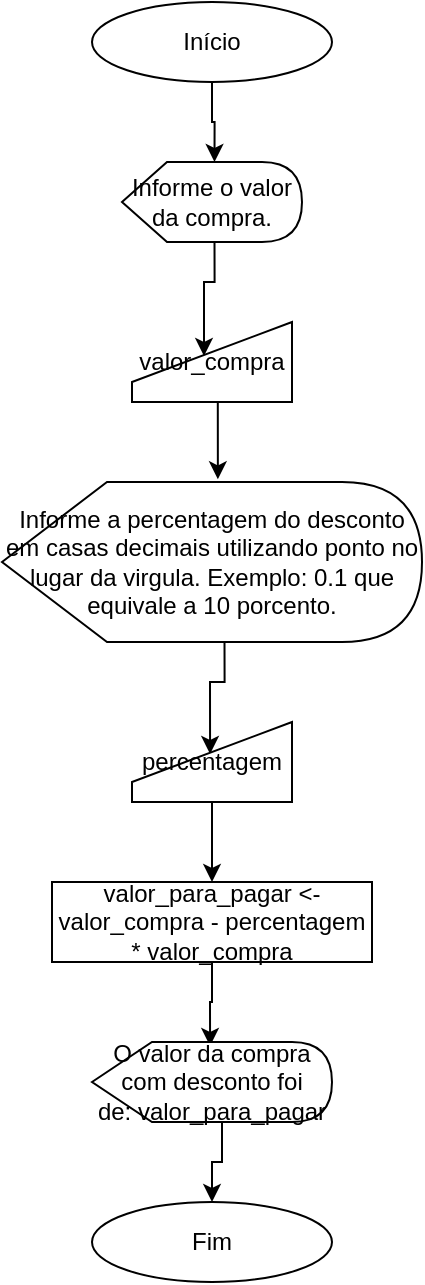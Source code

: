 <mxfile version="14.6.6" type="device"><diagram id="xX12lIVdsPMY0QTCU4lO" name="Page-1"><mxGraphModel dx="1935" dy="380" grid="1" gridSize="10" guides="1" tooltips="1" connect="1" arrows="1" fold="1" page="1" pageScale="1" pageWidth="827" pageHeight="1169" math="0" shadow="0"><root><mxCell id="0"/><mxCell id="1" parent="0"/><mxCell id="rtO5JXDREijXyP-n7Vfw-17" style="edgeStyle=orthogonalEdgeStyle;rounded=0;orthogonalLoop=1;jettySize=auto;html=1;exitX=0.5;exitY=1;exitDx=0;exitDy=0;entryX=0;entryY=0;entryDx=46.25;entryDy=0;entryPerimeter=0;" edge="1" parent="1" source="rtO5JXDREijXyP-n7Vfw-1" target="rtO5JXDREijXyP-n7Vfw-2"><mxGeometry relative="1" as="geometry"/></mxCell><mxCell id="rtO5JXDREijXyP-n7Vfw-1" value="Início" style="ellipse;whiteSpace=wrap;html=1;" vertex="1" parent="1"><mxGeometry x="40" y="40" width="120" height="40" as="geometry"/></mxCell><mxCell id="rtO5JXDREijXyP-n7Vfw-18" style="edgeStyle=orthogonalEdgeStyle;rounded=0;orthogonalLoop=1;jettySize=auto;html=1;exitX=0;exitY=0;exitDx=46.25;exitDy=40;exitPerimeter=0;entryX=0.45;entryY=0.425;entryDx=0;entryDy=0;entryPerimeter=0;" edge="1" parent="1" source="rtO5JXDREijXyP-n7Vfw-2" target="rtO5JXDREijXyP-n7Vfw-4"><mxGeometry relative="1" as="geometry"/></mxCell><mxCell id="rtO5JXDREijXyP-n7Vfw-2" value="Informe o valor da compra." style="shape=display;whiteSpace=wrap;html=1;" vertex="1" parent="1"><mxGeometry x="55" y="120" width="90" height="40" as="geometry"/></mxCell><mxCell id="rtO5JXDREijXyP-n7Vfw-26" style="edgeStyle=orthogonalEdgeStyle;rounded=0;orthogonalLoop=1;jettySize=auto;html=1;exitX=0.5;exitY=1;exitDx=0;exitDy=0;entryX=0.514;entryY=-0.017;entryDx=0;entryDy=0;entryPerimeter=0;" edge="1" parent="1" source="rtO5JXDREijXyP-n7Vfw-4" target="rtO5JXDREijXyP-n7Vfw-8"><mxGeometry relative="1" as="geometry"/></mxCell><mxCell id="rtO5JXDREijXyP-n7Vfw-4" value="valor_compra" style="shape=manualInput;whiteSpace=wrap;html=1;" vertex="1" parent="1"><mxGeometry x="60" y="200" width="80" height="40" as="geometry"/></mxCell><mxCell id="rtO5JXDREijXyP-n7Vfw-27" style="edgeStyle=orthogonalEdgeStyle;rounded=0;orthogonalLoop=1;jettySize=auto;html=1;exitX=0;exitY=0;exitDx=111.25;exitDy=80;exitPerimeter=0;entryX=0.488;entryY=0.4;entryDx=0;entryDy=0;entryPerimeter=0;" edge="1" parent="1" source="rtO5JXDREijXyP-n7Vfw-8" target="rtO5JXDREijXyP-n7Vfw-19"><mxGeometry relative="1" as="geometry"/></mxCell><mxCell id="rtO5JXDREijXyP-n7Vfw-8" value="Informe a percentagem do desconto em casas decimais utilizando ponto no lugar da virgula. Exemplo: 0.1 que equivale a 10 porcento." style="shape=display;whiteSpace=wrap;html=1;" vertex="1" parent="1"><mxGeometry x="-5" y="280" width="210" height="80" as="geometry"/></mxCell><mxCell id="rtO5JXDREijXyP-n7Vfw-10" value="Fim" style="ellipse;whiteSpace=wrap;html=1;" vertex="1" parent="1"><mxGeometry x="40" y="640" width="120" height="40" as="geometry"/></mxCell><mxCell id="rtO5JXDREijXyP-n7Vfw-22" style="edgeStyle=orthogonalEdgeStyle;rounded=0;orthogonalLoop=1;jettySize=auto;html=1;exitX=0.5;exitY=1;exitDx=0;exitDy=0;entryX=0.5;entryY=0;entryDx=0;entryDy=0;" edge="1" parent="1" source="rtO5JXDREijXyP-n7Vfw-19" target="rtO5JXDREijXyP-n7Vfw-21"><mxGeometry relative="1" as="geometry"/></mxCell><mxCell id="rtO5JXDREijXyP-n7Vfw-19" value="percentagem" style="shape=manualInput;whiteSpace=wrap;html=1;" vertex="1" parent="1"><mxGeometry x="60" y="400" width="80" height="40" as="geometry"/></mxCell><mxCell id="rtO5JXDREijXyP-n7Vfw-24" style="edgeStyle=orthogonalEdgeStyle;rounded=0;orthogonalLoop=1;jettySize=auto;html=1;exitX=0.5;exitY=1;exitDx=0;exitDy=0;entryX=0.492;entryY=0.05;entryDx=0;entryDy=0;entryPerimeter=0;" edge="1" parent="1" source="rtO5JXDREijXyP-n7Vfw-21" target="rtO5JXDREijXyP-n7Vfw-23"><mxGeometry relative="1" as="geometry"/></mxCell><mxCell id="rtO5JXDREijXyP-n7Vfw-21" value="valor_para_pagar &amp;lt;- valor_compra - percentagem * valor_compra" style="rounded=0;whiteSpace=wrap;html=1;" vertex="1" parent="1"><mxGeometry x="20" y="480" width="160" height="40" as="geometry"/></mxCell><mxCell id="rtO5JXDREijXyP-n7Vfw-25" style="edgeStyle=orthogonalEdgeStyle;rounded=0;orthogonalLoop=1;jettySize=auto;html=1;exitX=0;exitY=0;exitDx=65;exitDy=40;exitPerimeter=0;entryX=0.5;entryY=0;entryDx=0;entryDy=0;" edge="1" parent="1" source="rtO5JXDREijXyP-n7Vfw-23" target="rtO5JXDREijXyP-n7Vfw-10"><mxGeometry relative="1" as="geometry"/></mxCell><mxCell id="rtO5JXDREijXyP-n7Vfw-23" value="O valor da compra com desconto foi de:&amp;nbsp;valor_para_pagar" style="shape=display;whiteSpace=wrap;html=1;" vertex="1" parent="1"><mxGeometry x="40" y="560" width="120" height="40" as="geometry"/></mxCell></root></mxGraphModel></diagram></mxfile>